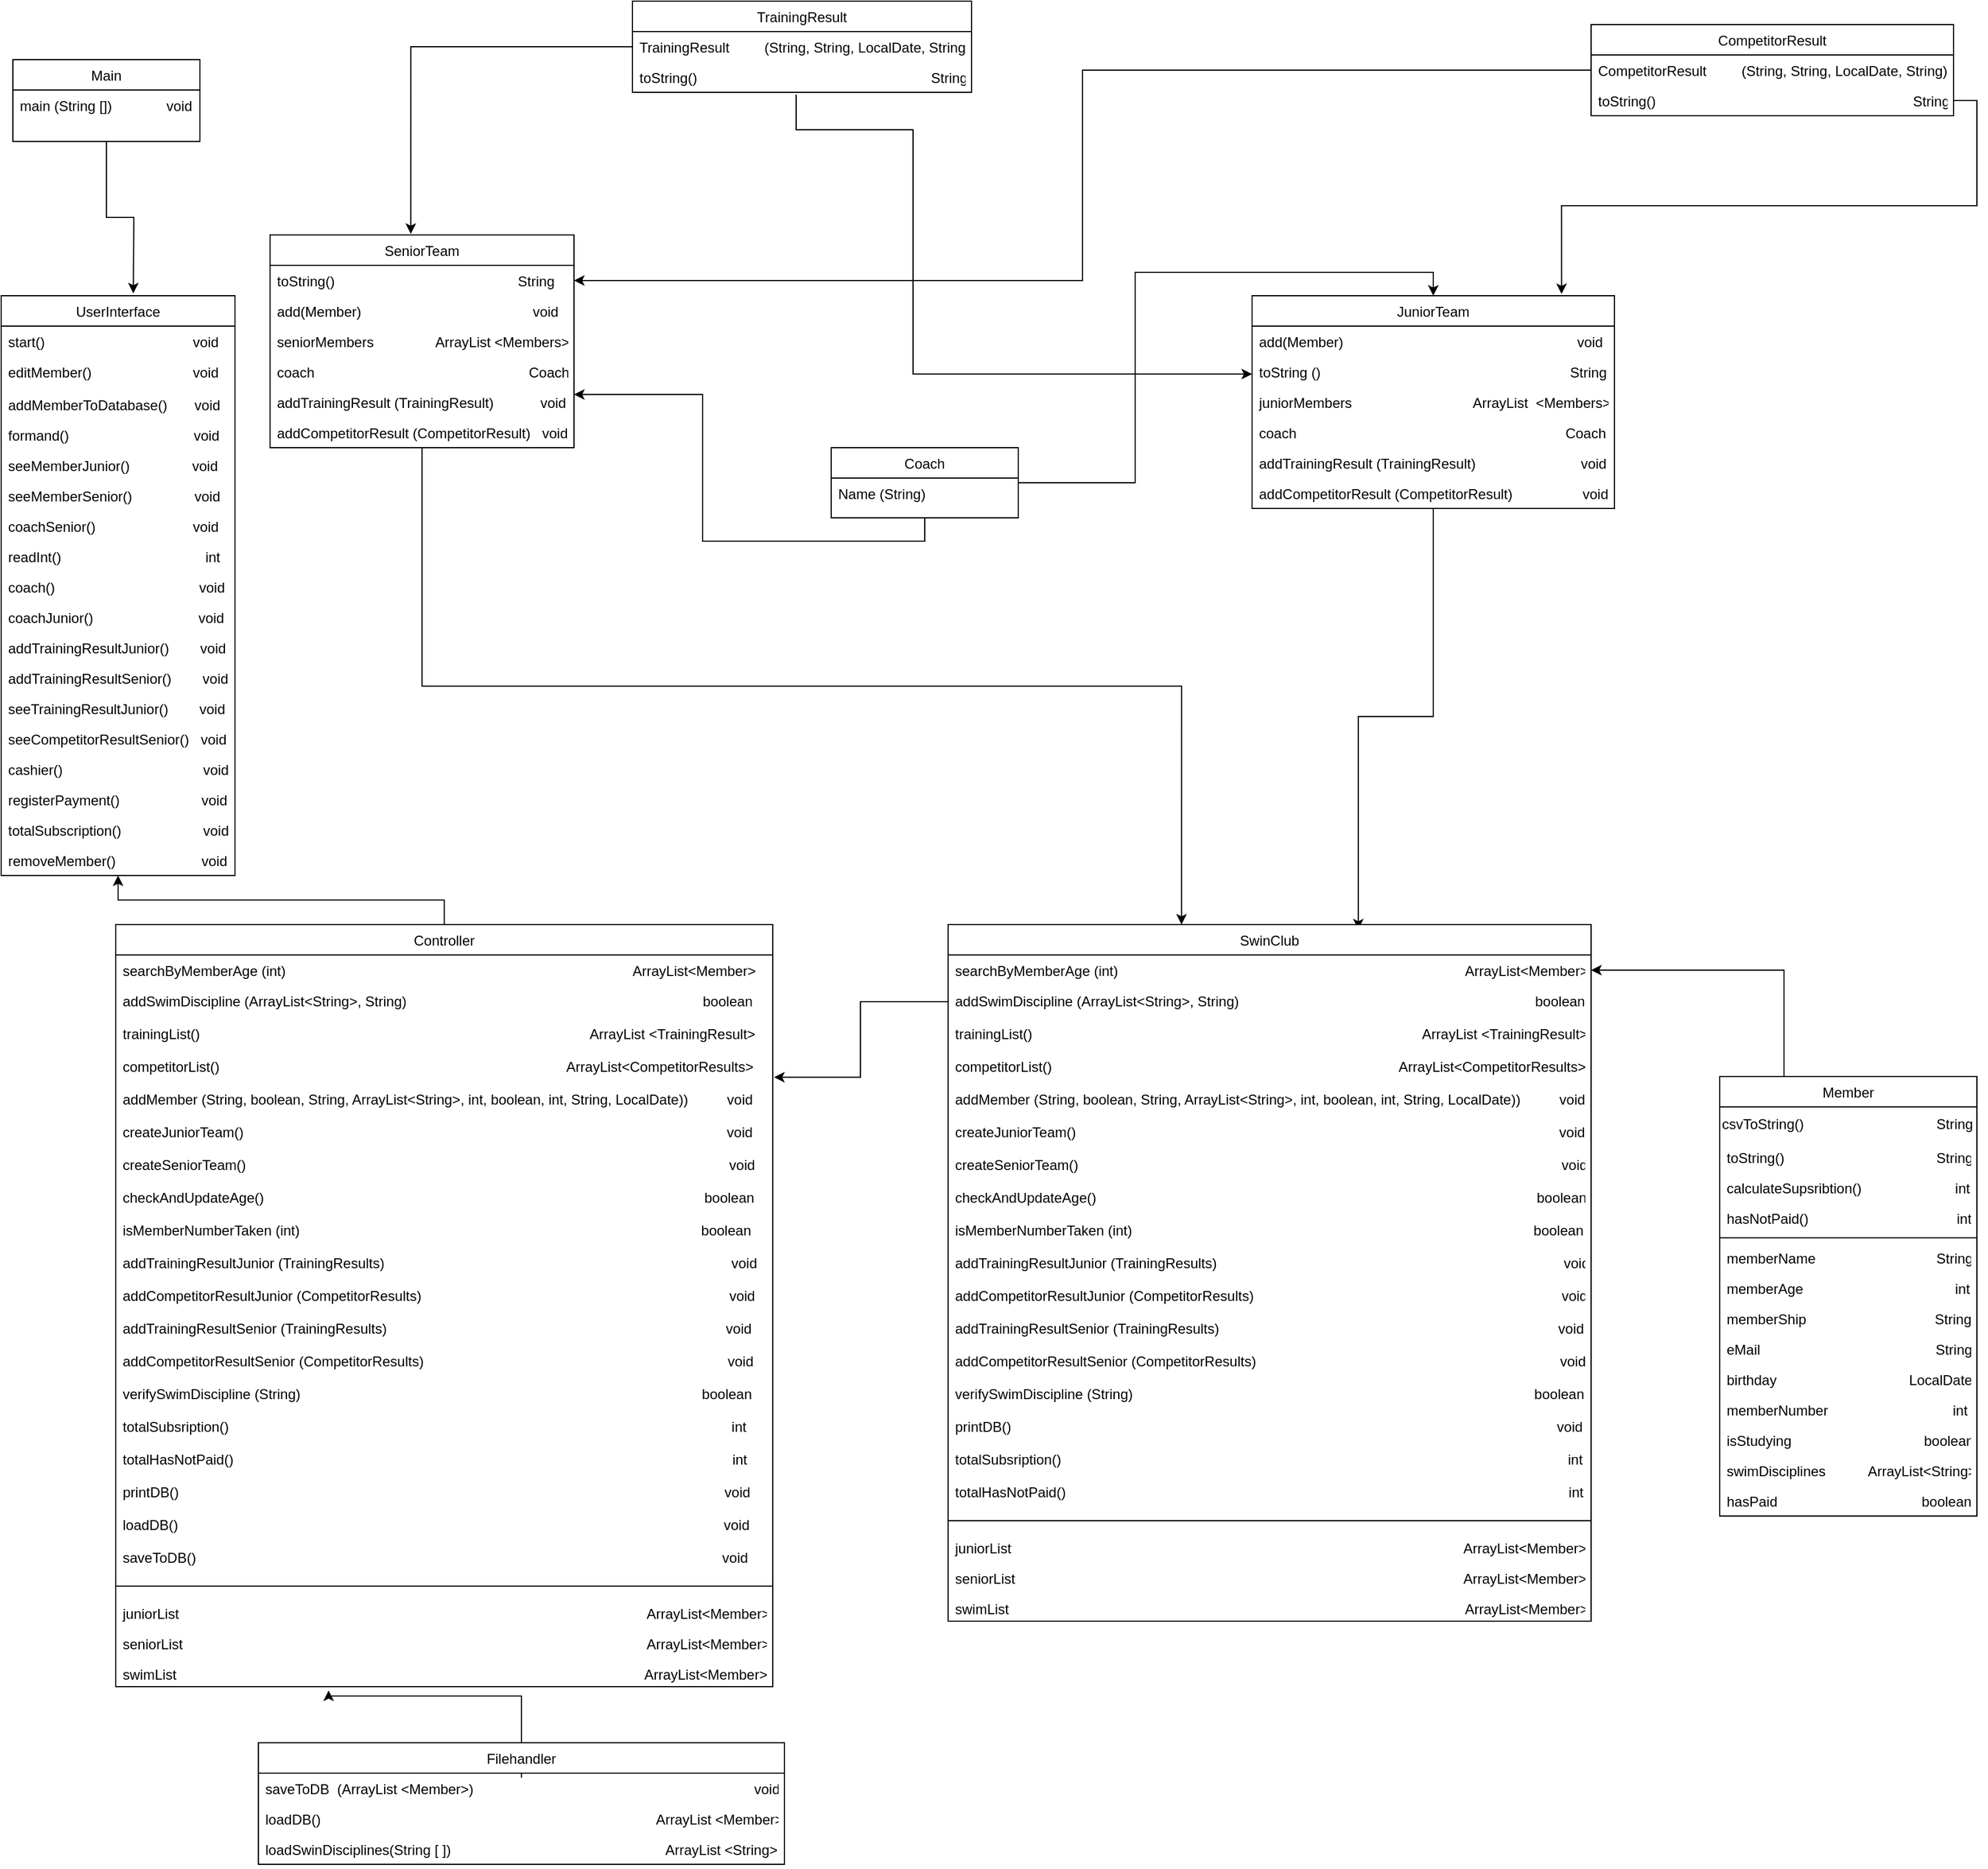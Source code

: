 <mxfile version="20.6.0" type="device"><diagram id="C5RBs43oDa-KdzZeNtuy" name="Page-1"><mxGraphModel dx="1278" dy="571" grid="1" gridSize="10" guides="1" tooltips="1" connect="1" arrows="1" fold="1" page="1" pageScale="1" pageWidth="827" pageHeight="1169" math="0" shadow="0"><root><mxCell id="WIyWlLk6GJQsqaUBKTNV-0"/><mxCell id="WIyWlLk6GJQsqaUBKTNV-1" parent="WIyWlLk6GJQsqaUBKTNV-0"/><mxCell id="XDjMpfjXLMWZz-8YhF6Q-34" style="edgeStyle=orthogonalEdgeStyle;rounded=0;orthogonalLoop=1;jettySize=auto;html=1;exitX=0.5;exitY=0;exitDx=0;exitDy=0;entryX=0.5;entryY=1;entryDx=0;entryDy=0;" parent="WIyWlLk6GJQsqaUBKTNV-1" source="38if6PzkqBrLX_OhYrxN-38" target="XDjMpfjXLMWZz-8YhF6Q-0" edge="1"><mxGeometry relative="1" as="geometry"><mxPoint x="110" y="460" as="targetPoint"/><mxPoint x="355" y="700" as="sourcePoint"/></mxGeometry></mxCell><mxCell id="XDjMpfjXLMWZz-8YhF6Q-41" style="edgeStyle=orthogonalEdgeStyle;rounded=0;orthogonalLoop=1;jettySize=auto;html=1;exitX=0.5;exitY=1;exitDx=0;exitDy=0;entryX=0.638;entryY=0.007;entryDx=0;entryDy=0;entryPerimeter=0;" parent="WIyWlLk6GJQsqaUBKTNV-1" source="zkfFHV4jXpPFQw0GAbJ--6" target="XDjMpfjXLMWZz-8YhF6Q-12" edge="1"><mxGeometry relative="1" as="geometry"/></mxCell><mxCell id="zkfFHV4jXpPFQw0GAbJ--6" value="JuniorTeam" style="swimlane;fontStyle=0;align=center;verticalAlign=top;childLayout=stackLayout;horizontal=1;startSize=26;horizontalStack=0;resizeParent=1;resizeLast=0;collapsible=1;marginBottom=0;rounded=0;shadow=0;strokeWidth=1;" parent="WIyWlLk6GJQsqaUBKTNV-1" vertex="1"><mxGeometry x="1110" y="262" width="310" height="182" as="geometry"><mxRectangle x="130" y="380" width="160" height="26" as="alternateBounds"/></mxGeometry></mxCell><mxCell id="zkfFHV4jXpPFQw0GAbJ--7" value="add(Member)                                                            void" style="text;align=left;verticalAlign=top;spacingLeft=4;spacingRight=4;overflow=hidden;rotatable=0;points=[[0,0.5],[1,0.5]];portConstraint=eastwest;" parent="zkfFHV4jXpPFQw0GAbJ--6" vertex="1"><mxGeometry y="26" width="310" height="26" as="geometry"/></mxCell><mxCell id="XDjMpfjXLMWZz-8YhF6Q-47" value="toString ()                                                                String" style="text;align=left;verticalAlign=top;spacingLeft=4;spacingRight=4;overflow=hidden;rotatable=0;points=[[0,0.5],[1,0.5]];portConstraint=eastwest;" parent="zkfFHV4jXpPFQw0GAbJ--6" vertex="1"><mxGeometry y="52" width="310" height="26" as="geometry"/></mxCell><mxCell id="XDjMpfjXLMWZz-8YhF6Q-49" value="juniorMembers                               ArrayList  &lt;Members&gt;   " style="text;align=left;verticalAlign=top;spacingLeft=4;spacingRight=4;overflow=hidden;rotatable=0;points=[[0,0.5],[1,0.5]];portConstraint=eastwest;" parent="zkfFHV4jXpPFQw0GAbJ--6" vertex="1"><mxGeometry y="78" width="310" height="26" as="geometry"/></mxCell><mxCell id="XDjMpfjXLMWZz-8YhF6Q-50" value="coach                                                                     Coach" style="text;align=left;verticalAlign=top;spacingLeft=4;spacingRight=4;overflow=hidden;rotatable=0;points=[[0,0.5],[1,0.5]];portConstraint=eastwest;" parent="zkfFHV4jXpPFQw0GAbJ--6" vertex="1"><mxGeometry y="104" width="310" height="26" as="geometry"/></mxCell><mxCell id="38if6PzkqBrLX_OhYrxN-18" value="addTrainingResult (TrainingResult)                           void&#10;&#10;" style="text;align=left;verticalAlign=top;spacingLeft=4;spacingRight=4;overflow=hidden;rotatable=0;points=[[0,0.5],[1,0.5]];portConstraint=eastwest;rounded=0;shadow=0;html=0;" parent="zkfFHV4jXpPFQw0GAbJ--6" vertex="1"><mxGeometry y="130" width="310" height="26" as="geometry"/></mxCell><mxCell id="38if6PzkqBrLX_OhYrxN-19" value="addCompetitorResult (CompetitorResult)                  void&#10;&#10;" style="text;align=left;verticalAlign=top;spacingLeft=4;spacingRight=4;overflow=hidden;rotatable=0;points=[[0,0.5],[1,0.5]];portConstraint=eastwest;rounded=0;shadow=0;html=0;" parent="zkfFHV4jXpPFQw0GAbJ--6" vertex="1"><mxGeometry y="156" width="310" height="26" as="geometry"/></mxCell><mxCell id="XDjMpfjXLMWZz-8YhF6Q-44" style="edgeStyle=orthogonalEdgeStyle;rounded=0;orthogonalLoop=1;jettySize=auto;html=1;exitX=0.5;exitY=1;exitDx=0;exitDy=0;" parent="WIyWlLk6GJQsqaUBKTNV-1" source="zkfFHV4jXpPFQw0GAbJ--13" edge="1"><mxGeometry relative="1" as="geometry"><mxPoint x="153" y="260" as="targetPoint"/></mxGeometry></mxCell><mxCell id="zkfFHV4jXpPFQw0GAbJ--13" value="Main" style="swimlane;fontStyle=0;align=center;verticalAlign=top;childLayout=stackLayout;horizontal=1;startSize=26;horizontalStack=0;resizeParent=1;resizeLast=0;collapsible=1;marginBottom=0;rounded=0;shadow=0;strokeWidth=1;strokeColor=#000000;fillColor=none;" parent="WIyWlLk6GJQsqaUBKTNV-1" vertex="1"><mxGeometry x="50" y="60" width="160" height="70" as="geometry"><mxRectangle x="340" y="380" width="170" height="26" as="alternateBounds"/></mxGeometry></mxCell><mxCell id="zkfFHV4jXpPFQw0GAbJ--14" value="main (String [])              void " style="text;align=left;verticalAlign=top;spacingLeft=4;spacingRight=4;overflow=hidden;rotatable=0;points=[[0,0.5],[1,0.5]];portConstraint=eastwest;fillColor=none;" parent="zkfFHV4jXpPFQw0GAbJ--13" vertex="1"><mxGeometry y="26" width="160" height="44" as="geometry"/></mxCell><mxCell id="38if6PzkqBrLX_OhYrxN-80" style="edgeStyle=orthogonalEdgeStyle;rounded=0;orthogonalLoop=1;jettySize=auto;html=1;exitX=0.5;exitY=0;exitDx=0;exitDy=0;entryX=0.324;entryY=1.137;entryDx=0;entryDy=0;entryPerimeter=0;" parent="WIyWlLk6GJQsqaUBKTNV-1" source="zkfFHV4jXpPFQw0GAbJ--17" target="38if6PzkqBrLX_OhYrxN-57" edge="1"><mxGeometry relative="1" as="geometry"><Array as="points"><mxPoint x="485" y="1530"/><mxPoint x="485" y="1460"/><mxPoint x="320" y="1460"/></Array></mxGeometry></mxCell><mxCell id="zkfFHV4jXpPFQw0GAbJ--17" value="Filehandler" style="swimlane;fontStyle=0;align=center;verticalAlign=top;childLayout=stackLayout;horizontal=1;startSize=26;horizontalStack=0;resizeParent=1;resizeLast=0;collapsible=1;marginBottom=0;rounded=0;shadow=0;strokeWidth=1;" parent="WIyWlLk6GJQsqaUBKTNV-1" vertex="1"><mxGeometry x="260" y="1500" width="450" height="104" as="geometry"><mxRectangle x="550" y="140" width="160" height="26" as="alternateBounds"/></mxGeometry></mxCell><mxCell id="zkfFHV4jXpPFQw0GAbJ--18" value="saveToDB  (ArrayList &lt;Member&gt;)                                                                        void " style="text;align=left;verticalAlign=top;spacingLeft=4;spacingRight=4;overflow=hidden;rotatable=0;points=[[0,0.5],[1,0.5]];portConstraint=eastwest;" parent="zkfFHV4jXpPFQw0GAbJ--17" vertex="1"><mxGeometry y="26" width="450" height="26" as="geometry"/></mxCell><mxCell id="XDjMpfjXLMWZz-8YhF6Q-51" value="loadDB()                                                                                      ArrayList &lt;Member&gt;" style="text;align=left;verticalAlign=top;spacingLeft=4;spacingRight=4;overflow=hidden;rotatable=0;points=[[0,0.5],[1,0.5]];portConstraint=eastwest;" parent="zkfFHV4jXpPFQw0GAbJ--17" vertex="1"><mxGeometry y="52" width="450" height="26" as="geometry"/></mxCell><mxCell id="38if6PzkqBrLX_OhYrxN-81" value="loadSwinDisciplines(String [ ])                                                       ArrayList &lt;String&gt;" style="text;align=left;verticalAlign=top;spacingLeft=4;spacingRight=4;overflow=hidden;rotatable=0;points=[[0,0.5],[1,0.5]];portConstraint=eastwest;" parent="zkfFHV4jXpPFQw0GAbJ--17" vertex="1"><mxGeometry y="78" width="450" height="26" as="geometry"/></mxCell><mxCell id="XDjMpfjXLMWZz-8YhF6Q-0" value="UserInterface" style="swimlane;fontStyle=0;align=center;verticalAlign=top;childLayout=stackLayout;horizontal=1;startSize=26;horizontalStack=0;resizeParent=1;resizeLast=0;collapsible=1;marginBottom=0;rounded=0;shadow=0;strokeWidth=1;fillColor=none;" parent="WIyWlLk6GJQsqaUBKTNV-1" vertex="1"><mxGeometry x="40" y="262" width="200" height="496" as="geometry"><mxRectangle x="130" y="380" width="160" height="26" as="alternateBounds"/></mxGeometry></mxCell><mxCell id="XDjMpfjXLMWZz-8YhF6Q-1" value="start()                                      void&#10;&#10;" style="text;align=left;verticalAlign=top;spacingLeft=4;spacingRight=4;overflow=hidden;rotatable=0;points=[[0,0.5],[1,0.5]];portConstraint=eastwest;" parent="XDjMpfjXLMWZz-8YhF6Q-0" vertex="1"><mxGeometry y="26" width="200" height="26" as="geometry"/></mxCell><mxCell id="XDjMpfjXLMWZz-8YhF6Q-2" value="editMember()                          void" style="text;align=left;verticalAlign=top;spacingLeft=4;spacingRight=4;overflow=hidden;rotatable=0;points=[[0,0.5],[1,0.5]];portConstraint=eastwest;rounded=0;shadow=0;html=0;" parent="XDjMpfjXLMWZz-8YhF6Q-0" vertex="1"><mxGeometry y="52" width="200" height="28" as="geometry"/></mxCell><mxCell id="XDjMpfjXLMWZz-8YhF6Q-4" value="addMemberToDatabase()       void" style="text;align=left;verticalAlign=top;spacingLeft=4;spacingRight=4;overflow=hidden;rotatable=0;points=[[0,0.5],[1,0.5]];portConstraint=eastwest;fontStyle=0" parent="XDjMpfjXLMWZz-8YhF6Q-0" vertex="1"><mxGeometry y="80" width="200" height="26" as="geometry"/></mxCell><mxCell id="XDjMpfjXLMWZz-8YhF6Q-52" value="formand()                                void" style="text;align=left;verticalAlign=top;spacingLeft=4;spacingRight=4;overflow=hidden;rotatable=0;points=[[0,0.5],[1,0.5]];portConstraint=eastwest;fontStyle=0" parent="XDjMpfjXLMWZz-8YhF6Q-0" vertex="1"><mxGeometry y="106" width="200" height="26" as="geometry"/></mxCell><mxCell id="XDjMpfjXLMWZz-8YhF6Q-53" value="seeMemberJunior()                void" style="text;align=left;verticalAlign=top;spacingLeft=4;spacingRight=4;overflow=hidden;rotatable=0;points=[[0,0.5],[1,0.5]];portConstraint=eastwest;fontStyle=0" parent="XDjMpfjXLMWZz-8YhF6Q-0" vertex="1"><mxGeometry y="132" width="200" height="26" as="geometry"/></mxCell><mxCell id="38if6PzkqBrLX_OhYrxN-83" value="seeMemberSenior()                void" style="text;align=left;verticalAlign=top;spacingLeft=4;spacingRight=4;overflow=hidden;rotatable=0;points=[[0,0.5],[1,0.5]];portConstraint=eastwest;fontStyle=0" parent="XDjMpfjXLMWZz-8YhF6Q-0" vertex="1"><mxGeometry y="158" width="200" height="26" as="geometry"/></mxCell><mxCell id="XDjMpfjXLMWZz-8YhF6Q-54" value="coachSenior()                         void" style="text;align=left;verticalAlign=top;spacingLeft=4;spacingRight=4;overflow=hidden;rotatable=0;points=[[0,0.5],[1,0.5]];portConstraint=eastwest;fontStyle=0" parent="XDjMpfjXLMWZz-8YhF6Q-0" vertex="1"><mxGeometry y="184" width="200" height="26" as="geometry"/></mxCell><mxCell id="XDjMpfjXLMWZz-8YhF6Q-56" value="readInt()                                     int" style="text;align=left;verticalAlign=top;spacingLeft=4;spacingRight=4;overflow=hidden;rotatable=0;points=[[0,0.5],[1,0.5]];portConstraint=eastwest;fontStyle=0" parent="XDjMpfjXLMWZz-8YhF6Q-0" vertex="1"><mxGeometry y="210" width="200" height="26" as="geometry"/></mxCell><mxCell id="XDjMpfjXLMWZz-8YhF6Q-57" value="coach()                                     void" style="text;align=left;verticalAlign=top;spacingLeft=4;spacingRight=4;overflow=hidden;rotatable=0;points=[[0,0.5],[1,0.5]];portConstraint=eastwest;fontStyle=0" parent="XDjMpfjXLMWZz-8YhF6Q-0" vertex="1"><mxGeometry y="236" width="200" height="26" as="geometry"/></mxCell><mxCell id="XDjMpfjXLMWZz-8YhF6Q-58" value="coachJunior()                           void" style="text;align=left;verticalAlign=top;spacingLeft=4;spacingRight=4;overflow=hidden;rotatable=0;points=[[0,0.5],[1,0.5]];portConstraint=eastwest;fontStyle=0" parent="XDjMpfjXLMWZz-8YhF6Q-0" vertex="1"><mxGeometry y="262" width="200" height="26" as="geometry"/></mxCell><mxCell id="38if6PzkqBrLX_OhYrxN-84" value="addTrainingResultJunior()        void" style="text;align=left;verticalAlign=top;spacingLeft=4;spacingRight=4;overflow=hidden;rotatable=0;points=[[0,0.5],[1,0.5]];portConstraint=eastwest;fontStyle=0" parent="XDjMpfjXLMWZz-8YhF6Q-0" vertex="1"><mxGeometry y="288" width="200" height="26" as="geometry"/></mxCell><mxCell id="38if6PzkqBrLX_OhYrxN-85" value="addTrainingResultSenior()        void" style="text;align=left;verticalAlign=top;spacingLeft=4;spacingRight=4;overflow=hidden;rotatable=0;points=[[0,0.5],[1,0.5]];portConstraint=eastwest;fontStyle=0" parent="XDjMpfjXLMWZz-8YhF6Q-0" vertex="1"><mxGeometry y="314" width="200" height="26" as="geometry"/></mxCell><mxCell id="38if6PzkqBrLX_OhYrxN-86" value="seeTrainingResultJunior()        void" style="text;align=left;verticalAlign=top;spacingLeft=4;spacingRight=4;overflow=hidden;rotatable=0;points=[[0,0.5],[1,0.5]];portConstraint=eastwest;fontStyle=0" parent="XDjMpfjXLMWZz-8YhF6Q-0" vertex="1"><mxGeometry y="340" width="200" height="26" as="geometry"/></mxCell><mxCell id="38if6PzkqBrLX_OhYrxN-87" value="seeCompetitorResultSenior()   void" style="text;align=left;verticalAlign=top;spacingLeft=4;spacingRight=4;overflow=hidden;rotatable=0;points=[[0,0.5],[1,0.5]];portConstraint=eastwest;fontStyle=0" parent="XDjMpfjXLMWZz-8YhF6Q-0" vertex="1"><mxGeometry y="366" width="200" height="26" as="geometry"/></mxCell><mxCell id="E0rSJJ0H7Mp7ECKX9R15-7" value="cashier()                                    void" style="text;align=left;verticalAlign=top;spacingLeft=4;spacingRight=4;overflow=hidden;rotatable=0;points=[[0,0.5],[1,0.5]];portConstraint=eastwest;fontStyle=0" vertex="1" parent="XDjMpfjXLMWZz-8YhF6Q-0"><mxGeometry y="392" width="200" height="26" as="geometry"/></mxCell><mxCell id="E0rSJJ0H7Mp7ECKX9R15-8" value="registerPayment()                     void" style="text;align=left;verticalAlign=top;spacingLeft=4;spacingRight=4;overflow=hidden;rotatable=0;points=[[0,0.5],[1,0.5]];portConstraint=eastwest;fontStyle=0" vertex="1" parent="XDjMpfjXLMWZz-8YhF6Q-0"><mxGeometry y="418" width="200" height="26" as="geometry"/></mxCell><mxCell id="E0rSJJ0H7Mp7ECKX9R15-9" value="totalSubscription()                     void" style="text;align=left;verticalAlign=top;spacingLeft=4;spacingRight=4;overflow=hidden;rotatable=0;points=[[0,0.5],[1,0.5]];portConstraint=eastwest;fontStyle=0" vertex="1" parent="XDjMpfjXLMWZz-8YhF6Q-0"><mxGeometry y="444" width="200" height="26" as="geometry"/></mxCell><mxCell id="XDjMpfjXLMWZz-8YhF6Q-59" value="removeMember()                      void" style="text;align=left;verticalAlign=top;spacingLeft=4;spacingRight=4;overflow=hidden;rotatable=0;points=[[0,0.5],[1,0.5]];portConstraint=eastwest;fontStyle=0" parent="XDjMpfjXLMWZz-8YhF6Q-0" vertex="1"><mxGeometry y="470" width="200" height="26" as="geometry"/></mxCell><mxCell id="XDjMpfjXLMWZz-8YhF6Q-43" style="edgeStyle=orthogonalEdgeStyle;rounded=0;orthogonalLoop=1;jettySize=auto;html=1;exitX=0.5;exitY=1;exitDx=0;exitDy=0;entryX=0.363;entryY=0;entryDx=0;entryDy=0;entryPerimeter=0;" parent="WIyWlLk6GJQsqaUBKTNV-1" source="XDjMpfjXLMWZz-8YhF6Q-6" target="XDjMpfjXLMWZz-8YhF6Q-12" edge="1"><mxGeometry relative="1" as="geometry"/></mxCell><mxCell id="XDjMpfjXLMWZz-8YhF6Q-6" value="SeniorTeam" style="swimlane;fontStyle=0;align=center;verticalAlign=top;childLayout=stackLayout;horizontal=1;startSize=26;horizontalStack=0;resizeParent=1;resizeLast=0;collapsible=1;marginBottom=0;rounded=0;shadow=0;strokeWidth=1;" parent="WIyWlLk6GJQsqaUBKTNV-1" vertex="1"><mxGeometry x="270" y="210" width="260" height="182" as="geometry"><mxRectangle x="130" y="380" width="160" height="26" as="alternateBounds"/></mxGeometry></mxCell><mxCell id="XDjMpfjXLMWZz-8YhF6Q-7" value="toString()                                               String" style="text;align=left;verticalAlign=top;spacingLeft=4;spacingRight=4;overflow=hidden;rotatable=0;points=[[0,0.5],[1,0.5]];portConstraint=eastwest;" parent="XDjMpfjXLMWZz-8YhF6Q-6" vertex="1"><mxGeometry y="26" width="260" height="26" as="geometry"/></mxCell><mxCell id="XDjMpfjXLMWZz-8YhF6Q-8" value="add(Member)                                            void&#10;&#10;&#10;&#10;" style="text;align=left;verticalAlign=top;spacingLeft=4;spacingRight=4;overflow=hidden;rotatable=0;points=[[0,0.5],[1,0.5]];portConstraint=eastwest;rounded=0;shadow=0;html=0;" parent="XDjMpfjXLMWZz-8YhF6Q-6" vertex="1"><mxGeometry y="52" width="260" height="26" as="geometry"/></mxCell><mxCell id="XDjMpfjXLMWZz-8YhF6Q-45" value="seniorMembers                ArrayList &lt;Members&gt;&#10;&#10;&#10;" style="text;align=left;verticalAlign=top;spacingLeft=4;spacingRight=4;overflow=hidden;rotatable=0;points=[[0,0.5],[1,0.5]];portConstraint=eastwest;rounded=0;shadow=0;html=0;" parent="XDjMpfjXLMWZz-8YhF6Q-6" vertex="1"><mxGeometry y="78" width="260" height="26" as="geometry"/></mxCell><mxCell id="XDjMpfjXLMWZz-8YhF6Q-46" value="coach                                                       Coach&#10;&#10;" style="text;align=left;verticalAlign=top;spacingLeft=4;spacingRight=4;overflow=hidden;rotatable=0;points=[[0,0.5],[1,0.5]];portConstraint=eastwest;rounded=0;shadow=0;html=0;" parent="XDjMpfjXLMWZz-8YhF6Q-6" vertex="1"><mxGeometry y="104" width="260" height="26" as="geometry"/></mxCell><mxCell id="38if6PzkqBrLX_OhYrxN-16" value="addTrainingResult (TrainingResult)            void&#10;&#10;" style="text;align=left;verticalAlign=top;spacingLeft=4;spacingRight=4;overflow=hidden;rotatable=0;points=[[0,0.5],[1,0.5]];portConstraint=eastwest;rounded=0;shadow=0;html=0;" parent="XDjMpfjXLMWZz-8YhF6Q-6" vertex="1"><mxGeometry y="130" width="260" height="26" as="geometry"/></mxCell><mxCell id="38if6PzkqBrLX_OhYrxN-17" value="addCompetitorResult (CompetitorResult)   void&#10;&#10;" style="text;align=left;verticalAlign=top;spacingLeft=4;spacingRight=4;overflow=hidden;rotatable=0;points=[[0,0.5],[1,0.5]];portConstraint=eastwest;rounded=0;shadow=0;html=0;" parent="XDjMpfjXLMWZz-8YhF6Q-6" vertex="1"><mxGeometry y="156" width="260" height="26" as="geometry"/></mxCell><mxCell id="XDjMpfjXLMWZz-8YhF6Q-12" value="SwinClub" style="swimlane;fontStyle=0;align=center;verticalAlign=top;childLayout=stackLayout;horizontal=1;startSize=26;horizontalStack=0;resizeParent=1;resizeLast=0;collapsible=1;marginBottom=0;rounded=0;shadow=0;strokeWidth=1;" parent="WIyWlLk6GJQsqaUBKTNV-1" vertex="1"><mxGeometry x="850" y="800" width="550" height="596" as="geometry"><mxRectangle x="130" y="380" width="160" height="26" as="alternateBounds"/></mxGeometry></mxCell><mxCell id="XDjMpfjXLMWZz-8YhF6Q-13" value="searchByMemberAge (int)                                                                                         ArrayList&lt;Member&gt;" style="text;align=left;verticalAlign=top;spacingLeft=4;spacingRight=4;overflow=hidden;rotatable=0;points=[[0,0.5],[1,0.5]];portConstraint=eastwest;" parent="XDjMpfjXLMWZz-8YhF6Q-12" vertex="1"><mxGeometry y="26" width="550" height="26" as="geometry"/></mxCell><mxCell id="XDjMpfjXLMWZz-8YhF6Q-14" value="addSwimDiscipline (ArrayList&lt;String&gt;, String)                                                                            boolean" style="text;align=left;verticalAlign=top;spacingLeft=4;spacingRight=4;overflow=hidden;rotatable=0;points=[[0,0.5],[1,0.5]];portConstraint=eastwest;rounded=0;shadow=0;html=0;" parent="XDjMpfjXLMWZz-8YhF6Q-12" vertex="1"><mxGeometry y="52" width="550" height="28" as="geometry"/></mxCell><mxCell id="38if6PzkqBrLX_OhYrxN-3" value="trainingList()                                                                                                    ArrayList &lt;TrainingResult&gt;" style="text;align=left;verticalAlign=top;spacingLeft=4;spacingRight=4;overflow=hidden;rotatable=0;points=[[0,0.5],[1,0.5]];portConstraint=eastwest;rounded=0;shadow=0;html=0;" parent="XDjMpfjXLMWZz-8YhF6Q-12" vertex="1"><mxGeometry y="80" width="550" height="28" as="geometry"/></mxCell><mxCell id="38if6PzkqBrLX_OhYrxN-8" value="competitorList()                                                                                         ArrayList&lt;CompetitorResults&gt;" style="text;align=left;verticalAlign=top;spacingLeft=4;spacingRight=4;overflow=hidden;rotatable=0;points=[[0,0.5],[1,0.5]];portConstraint=eastwest;rounded=0;shadow=0;html=0;" parent="XDjMpfjXLMWZz-8YhF6Q-12" vertex="1"><mxGeometry y="108" width="550" height="28" as="geometry"/></mxCell><mxCell id="38if6PzkqBrLX_OhYrxN-4" value="addMember (String, boolean, String, ArrayList&lt;String&gt;, int, boolean, int, String, LocalDate))          void" style="text;align=left;verticalAlign=top;spacingLeft=4;spacingRight=4;overflow=hidden;rotatable=0;points=[[0,0.5],[1,0.5]];portConstraint=eastwest;rounded=0;shadow=0;html=0;" parent="XDjMpfjXLMWZz-8YhF6Q-12" vertex="1"><mxGeometry y="136" width="550" height="28" as="geometry"/></mxCell><mxCell id="38if6PzkqBrLX_OhYrxN-5" value="createJuniorTeam()                                                                                                                            void" style="text;align=left;verticalAlign=top;spacingLeft=4;spacingRight=4;overflow=hidden;rotatable=0;points=[[0,0.5],[1,0.5]];portConstraint=eastwest;rounded=0;shadow=0;html=0;" parent="XDjMpfjXLMWZz-8YhF6Q-12" vertex="1"><mxGeometry y="164" width="550" height="28" as="geometry"/></mxCell><mxCell id="38if6PzkqBrLX_OhYrxN-6" value="createSeniorTeam()                                                                                                                            void" style="text;align=left;verticalAlign=top;spacingLeft=4;spacingRight=4;overflow=hidden;rotatable=0;points=[[0,0.5],[1,0.5]];portConstraint=eastwest;rounded=0;shadow=0;html=0;" parent="XDjMpfjXLMWZz-8YhF6Q-12" vertex="1"><mxGeometry y="192" width="550" height="28" as="geometry"/></mxCell><mxCell id="38if6PzkqBrLX_OhYrxN-9" value="checkAndUpdateAge()                                                                                                                 boolean" style="text;align=left;verticalAlign=top;spacingLeft=4;spacingRight=4;overflow=hidden;rotatable=0;points=[[0,0.5],[1,0.5]];portConstraint=eastwest;rounded=0;shadow=0;html=0;" parent="XDjMpfjXLMWZz-8YhF6Q-12" vertex="1"><mxGeometry y="220" width="550" height="28" as="geometry"/></mxCell><mxCell id="38if6PzkqBrLX_OhYrxN-10" value="isMemberNumberTaken (int)                                                                                                       boolean         " style="text;align=left;verticalAlign=top;spacingLeft=4;spacingRight=4;overflow=hidden;rotatable=0;points=[[0,0.5],[1,0.5]];portConstraint=eastwest;rounded=0;shadow=0;html=0;" parent="XDjMpfjXLMWZz-8YhF6Q-12" vertex="1"><mxGeometry y="248" width="550" height="28" as="geometry"/></mxCell><mxCell id="38if6PzkqBrLX_OhYrxN-11" value="addTrainingResultJunior (TrainingResults)                                                                                         void" style="text;align=left;verticalAlign=top;spacingLeft=4;spacingRight=4;overflow=hidden;rotatable=0;points=[[0,0.5],[1,0.5]];portConstraint=eastwest;rounded=0;shadow=0;html=0;" parent="XDjMpfjXLMWZz-8YhF6Q-12" vertex="1"><mxGeometry y="276" width="550" height="28" as="geometry"/></mxCell><mxCell id="38if6PzkqBrLX_OhYrxN-12" value="addCompetitorResultJunior (CompetitorResults)                                                                               void" style="text;align=left;verticalAlign=top;spacingLeft=4;spacingRight=4;overflow=hidden;rotatable=0;points=[[0,0.5],[1,0.5]];portConstraint=eastwest;rounded=0;shadow=0;html=0;" parent="XDjMpfjXLMWZz-8YhF6Q-12" vertex="1"><mxGeometry y="304" width="550" height="28" as="geometry"/></mxCell><mxCell id="38if6PzkqBrLX_OhYrxN-13" value="addTrainingResultSenior (TrainingResults)                                                                                       void" style="text;align=left;verticalAlign=top;spacingLeft=4;spacingRight=4;overflow=hidden;rotatable=0;points=[[0,0.5],[1,0.5]];portConstraint=eastwest;rounded=0;shadow=0;html=0;" parent="XDjMpfjXLMWZz-8YhF6Q-12" vertex="1"><mxGeometry y="332" width="550" height="28" as="geometry"/></mxCell><mxCell id="38if6PzkqBrLX_OhYrxN-14" value="addCompetitorResultSenior (CompetitorResults)                                                                              void" style="text;align=left;verticalAlign=top;spacingLeft=4;spacingRight=4;overflow=hidden;rotatable=0;points=[[0,0.5],[1,0.5]];portConstraint=eastwest;rounded=0;shadow=0;html=0;" parent="XDjMpfjXLMWZz-8YhF6Q-12" vertex="1"><mxGeometry y="360" width="550" height="28" as="geometry"/></mxCell><mxCell id="38if6PzkqBrLX_OhYrxN-15" value="verifySwimDiscipline (String)                                                                                                       boolean " style="text;align=left;verticalAlign=top;spacingLeft=4;spacingRight=4;overflow=hidden;rotatable=0;points=[[0,0.5],[1,0.5]];portConstraint=eastwest;rounded=0;shadow=0;html=0;" parent="XDjMpfjXLMWZz-8YhF6Q-12" vertex="1"><mxGeometry y="388" width="550" height="28" as="geometry"/></mxCell><mxCell id="38if6PzkqBrLX_OhYrxN-37" value="printDB()                                                                                                                                            void" style="text;align=left;verticalAlign=top;spacingLeft=4;spacingRight=4;overflow=hidden;rotatable=0;points=[[0,0.5],[1,0.5]];portConstraint=eastwest;rounded=0;shadow=0;html=0;" parent="XDjMpfjXLMWZz-8YhF6Q-12" vertex="1"><mxGeometry y="416" width="550" height="28" as="geometry"/></mxCell><mxCell id="E0rSJJ0H7Mp7ECKX9R15-3" value="totalSubsription()                                                                                                                                  int" style="text;align=left;verticalAlign=top;spacingLeft=4;spacingRight=4;overflow=hidden;rotatable=0;points=[[0,0.5],[1,0.5]];portConstraint=eastwest;rounded=0;shadow=0;html=0;" vertex="1" parent="XDjMpfjXLMWZz-8YhF6Q-12"><mxGeometry y="444" width="550" height="28" as="geometry"/></mxCell><mxCell id="E0rSJJ0H7Mp7ECKX9R15-4" value="totalHasNotPaid()                                                                                                                                 int" style="text;align=left;verticalAlign=top;spacingLeft=4;spacingRight=4;overflow=hidden;rotatable=0;points=[[0,0.5],[1,0.5]];portConstraint=eastwest;rounded=0;shadow=0;html=0;" vertex="1" parent="XDjMpfjXLMWZz-8YhF6Q-12"><mxGeometry y="472" width="550" height="28" as="geometry"/></mxCell><mxCell id="XDjMpfjXLMWZz-8YhF6Q-15" value="" style="line;html=1;strokeWidth=1;align=left;verticalAlign=middle;spacingTop=-1;spacingLeft=3;spacingRight=3;rotatable=0;labelPosition=right;points=[];portConstraint=eastwest;" parent="XDjMpfjXLMWZz-8YhF6Q-12" vertex="1"><mxGeometry y="500" width="550" height="20" as="geometry"/></mxCell><mxCell id="XDjMpfjXLMWZz-8YhF6Q-16" value="juniorList                                                                                                                    ArrayList&lt;Member&gt;" style="text;align=left;verticalAlign=top;spacingLeft=4;spacingRight=4;overflow=hidden;rotatable=0;points=[[0,0.5],[1,0.5]];portConstraint=eastwest;fontStyle=0" parent="XDjMpfjXLMWZz-8YhF6Q-12" vertex="1"><mxGeometry y="520" width="550" height="26" as="geometry"/></mxCell><mxCell id="XDjMpfjXLMWZz-8YhF6Q-17" value="seniorList                                                                                                                   ArrayList&lt;Member&gt;" style="text;align=left;verticalAlign=top;spacingLeft=4;spacingRight=4;overflow=hidden;rotatable=0;points=[[0,0.5],[1,0.5]];portConstraint=eastwest;" parent="XDjMpfjXLMWZz-8YhF6Q-12" vertex="1"><mxGeometry y="546" width="550" height="26" as="geometry"/></mxCell><mxCell id="38if6PzkqBrLX_OhYrxN-2" value="swimList                                                                                                                     ArrayList&lt;Member&gt;" style="text;align=left;verticalAlign=top;spacingLeft=4;spacingRight=4;overflow=hidden;rotatable=0;points=[[0,0.5],[1,0.5]];portConstraint=eastwest;" parent="XDjMpfjXLMWZz-8YhF6Q-12" vertex="1"><mxGeometry y="572" width="550" height="24" as="geometry"/></mxCell><mxCell id="XDjMpfjXLMWZz-8YhF6Q-31" style="edgeStyle=orthogonalEdgeStyle;rounded=0;orthogonalLoop=1;jettySize=auto;html=1;exitX=0.25;exitY=0;exitDx=0;exitDy=0;entryX=1;entryY=0.5;entryDx=0;entryDy=0;" parent="WIyWlLk6GJQsqaUBKTNV-1" source="XDjMpfjXLMWZz-8YhF6Q-18" target="XDjMpfjXLMWZz-8YhF6Q-13" edge="1"><mxGeometry relative="1" as="geometry"/></mxCell><mxCell id="XDjMpfjXLMWZz-8YhF6Q-18" value="Member" style="swimlane;fontStyle=0;align=center;verticalAlign=top;childLayout=stackLayout;horizontal=1;startSize=26;horizontalStack=0;resizeParent=1;resizeLast=0;collapsible=1;marginBottom=0;rounded=0;shadow=0;strokeWidth=1;" parent="WIyWlLk6GJQsqaUBKTNV-1" vertex="1"><mxGeometry x="1510" y="930" width="220" height="376" as="geometry"><mxRectangle x="130" y="380" width="160" height="26" as="alternateBounds"/></mxGeometry></mxCell><mxCell id="XDjMpfjXLMWZz-8YhF6Q-60" value="csvToString()&amp;nbsp; &amp;nbsp; &amp;nbsp; &amp;nbsp; &amp;nbsp; &amp;nbsp; &amp;nbsp; &amp;nbsp; &amp;nbsp; &amp;nbsp; &amp;nbsp; &amp;nbsp; &amp;nbsp; &amp;nbsp; &amp;nbsp; &amp;nbsp; &amp;nbsp; String" style="text;html=1;align=left;verticalAlign=middle;resizable=0;points=[];autosize=1;strokeColor=none;fillColor=none;" parent="XDjMpfjXLMWZz-8YhF6Q-18" vertex="1"><mxGeometry y="26" width="220" height="30" as="geometry"/></mxCell><mxCell id="XDjMpfjXLMWZz-8YhF6Q-61" value="toString()                                       String" style="text;align=left;verticalAlign=top;spacingLeft=4;spacingRight=4;overflow=hidden;rotatable=0;points=[[0,0.5],[1,0.5]];portConstraint=eastwest;fontStyle=0" parent="XDjMpfjXLMWZz-8YhF6Q-18" vertex="1"><mxGeometry y="56" width="220" height="26" as="geometry"/></mxCell><mxCell id="E0rSJJ0H7Mp7ECKX9R15-1" value="calculateSupsribtion()                        int" style="text;align=left;verticalAlign=top;spacingLeft=4;spacingRight=4;overflow=hidden;rotatable=0;points=[[0,0.5],[1,0.5]];portConstraint=eastwest;fontStyle=0" vertex="1" parent="XDjMpfjXLMWZz-8YhF6Q-18"><mxGeometry y="82" width="220" height="26" as="geometry"/></mxCell><mxCell id="E0rSJJ0H7Mp7ECKX9R15-2" value="hasNotPaid()                                      int" style="text;align=left;verticalAlign=top;spacingLeft=4;spacingRight=4;overflow=hidden;rotatable=0;points=[[0,0.5],[1,0.5]];portConstraint=eastwest;fontStyle=0" vertex="1" parent="XDjMpfjXLMWZz-8YhF6Q-18"><mxGeometry y="108" width="220" height="26" as="geometry"/></mxCell><mxCell id="XDjMpfjXLMWZz-8YhF6Q-21" value="" style="line;html=1;strokeWidth=1;align=left;verticalAlign=middle;spacingTop=-1;spacingLeft=3;spacingRight=3;rotatable=0;labelPosition=right;points=[];portConstraint=eastwest;" parent="XDjMpfjXLMWZz-8YhF6Q-18" vertex="1"><mxGeometry y="134" width="220" height="8" as="geometry"/></mxCell><mxCell id="XDjMpfjXLMWZz-8YhF6Q-23" value="memberName                               String" style="text;align=left;verticalAlign=top;spacingLeft=4;spacingRight=4;overflow=hidden;rotatable=0;points=[[0,0.5],[1,0.5]];portConstraint=eastwest;" parent="XDjMpfjXLMWZz-8YhF6Q-18" vertex="1"><mxGeometry y="142" width="220" height="26" as="geometry"/></mxCell><mxCell id="XDjMpfjXLMWZz-8YhF6Q-63" value="memberAge                                       int" style="text;align=left;verticalAlign=top;spacingLeft=4;spacingRight=4;overflow=hidden;rotatable=0;points=[[0,0.5],[1,0.5]];portConstraint=eastwest;" parent="XDjMpfjXLMWZz-8YhF6Q-18" vertex="1"><mxGeometry y="168" width="220" height="26" as="geometry"/></mxCell><mxCell id="XDjMpfjXLMWZz-8YhF6Q-64" value="memberShip                                 String" style="text;align=left;verticalAlign=top;spacingLeft=4;spacingRight=4;overflow=hidden;rotatable=0;points=[[0,0.5],[1,0.5]];portConstraint=eastwest;" parent="XDjMpfjXLMWZz-8YhF6Q-18" vertex="1"><mxGeometry y="194" width="220" height="26" as="geometry"/></mxCell><mxCell id="XDjMpfjXLMWZz-8YhF6Q-66" value="eMail                                             String" style="text;align=left;verticalAlign=top;spacingLeft=4;spacingRight=4;overflow=hidden;rotatable=0;points=[[0,0.5],[1,0.5]];portConstraint=eastwest;" parent="XDjMpfjXLMWZz-8YhF6Q-18" vertex="1"><mxGeometry y="220" width="220" height="26" as="geometry"/></mxCell><mxCell id="XDjMpfjXLMWZz-8YhF6Q-67" value="birthday                                  LocalDate" style="text;align=left;verticalAlign=top;spacingLeft=4;spacingRight=4;overflow=hidden;rotatable=0;points=[[0,0.5],[1,0.5]];portConstraint=eastwest;" parent="XDjMpfjXLMWZz-8YhF6Q-18" vertex="1"><mxGeometry y="246" width="220" height="26" as="geometry"/></mxCell><mxCell id="XDjMpfjXLMWZz-8YhF6Q-68" value="memberNumber                                int" style="text;align=left;verticalAlign=top;spacingLeft=4;spacingRight=4;overflow=hidden;rotatable=0;points=[[0,0.5],[1,0.5]];portConstraint=eastwest;" parent="XDjMpfjXLMWZz-8YhF6Q-18" vertex="1"><mxGeometry y="272" width="220" height="26" as="geometry"/></mxCell><mxCell id="XDjMpfjXLMWZz-8YhF6Q-69" value="isStudying                                  boolean" style="text;align=left;verticalAlign=top;spacingLeft=4;spacingRight=4;overflow=hidden;rotatable=0;points=[[0,0.5],[1,0.5]];portConstraint=eastwest;" parent="XDjMpfjXLMWZz-8YhF6Q-18" vertex="1"><mxGeometry y="298" width="220" height="26" as="geometry"/></mxCell><mxCell id="38if6PzkqBrLX_OhYrxN-82" value="swimDisciplines           ArrayList&lt;String&gt;" style="text;align=left;verticalAlign=top;spacingLeft=4;spacingRight=4;overflow=hidden;rotatable=0;points=[[0,0.5],[1,0.5]];portConstraint=eastwest;" parent="XDjMpfjXLMWZz-8YhF6Q-18" vertex="1"><mxGeometry y="324" width="220" height="26" as="geometry"/></mxCell><mxCell id="E0rSJJ0H7Mp7ECKX9R15-0" value="hasPaid                                     boolean" style="text;align=left;verticalAlign=top;spacingLeft=4;spacingRight=4;overflow=hidden;rotatable=0;points=[[0,0.5],[1,0.5]];portConstraint=eastwest;" vertex="1" parent="XDjMpfjXLMWZz-8YhF6Q-18"><mxGeometry y="350" width="220" height="26" as="geometry"/></mxCell><mxCell id="XDjMpfjXLMWZz-8YhF6Q-35" style="edgeStyle=orthogonalEdgeStyle;rounded=0;orthogonalLoop=1;jettySize=auto;html=1;exitX=1;exitY=0.5;exitDx=0;exitDy=0;entryX=0.5;entryY=0;entryDx=0;entryDy=0;" parent="WIyWlLk6GJQsqaUBKTNV-1" source="XDjMpfjXLMWZz-8YhF6Q-24" target="zkfFHV4jXpPFQw0GAbJ--6" edge="1"><mxGeometry relative="1" as="geometry"><mxPoint x="730" y="345" as="targetPoint"/></mxGeometry></mxCell><mxCell id="XDjMpfjXLMWZz-8YhF6Q-42" style="edgeStyle=orthogonalEdgeStyle;rounded=0;orthogonalLoop=1;jettySize=auto;html=1;exitX=0.5;exitY=1;exitDx=0;exitDy=0;entryX=1;entryY=0.75;entryDx=0;entryDy=0;" parent="WIyWlLk6GJQsqaUBKTNV-1" source="XDjMpfjXLMWZz-8YhF6Q-24" target="XDjMpfjXLMWZz-8YhF6Q-6" edge="1"><mxGeometry relative="1" as="geometry"><mxPoint x="444" y="350.992" as="targetPoint"/></mxGeometry></mxCell><mxCell id="XDjMpfjXLMWZz-8YhF6Q-24" value="Coach" style="swimlane;fontStyle=0;align=center;verticalAlign=top;childLayout=stackLayout;horizontal=1;startSize=26;horizontalStack=0;resizeParent=1;resizeLast=0;collapsible=1;marginBottom=0;rounded=0;shadow=0;strokeWidth=1;" parent="WIyWlLk6GJQsqaUBKTNV-1" vertex="1"><mxGeometry x="750" y="392" width="160" height="60" as="geometry"><mxRectangle x="130" y="380" width="160" height="26" as="alternateBounds"/></mxGeometry></mxCell><mxCell id="XDjMpfjXLMWZz-8YhF6Q-25" value="Name (String)" style="text;align=left;verticalAlign=top;spacingLeft=4;spacingRight=4;overflow=hidden;rotatable=0;points=[[0,0.5],[1,0.5]];portConstraint=eastwest;" parent="XDjMpfjXLMWZz-8YhF6Q-24" vertex="1"><mxGeometry y="26" width="160" height="26" as="geometry"/></mxCell><mxCell id="XDjMpfjXLMWZz-8YhF6Q-27" value="" style="line;html=1;strokeWidth=1;align=left;verticalAlign=middle;spacingTop=-1;spacingLeft=3;spacingRight=3;rotatable=0;labelPosition=right;points=[];portConstraint=eastwest;" parent="XDjMpfjXLMWZz-8YhF6Q-24" vertex="1"><mxGeometry y="52" width="160" as="geometry"/></mxCell><mxCell id="XDjMpfjXLMWZz-8YhF6Q-32" style="edgeStyle=orthogonalEdgeStyle;rounded=0;orthogonalLoop=1;jettySize=auto;html=1;exitX=0;exitY=0.5;exitDx=0;exitDy=0;entryX=1.002;entryY=0.807;entryDx=0;entryDy=0;entryPerimeter=0;" parent="WIyWlLk6GJQsqaUBKTNV-1" source="XDjMpfjXLMWZz-8YhF6Q-14" target="38if6PzkqBrLX_OhYrxN-42" edge="1"><mxGeometry relative="1" as="geometry"><mxPoint x="630" y="754.99" as="targetPoint"/></mxGeometry></mxCell><mxCell id="38if6PzkqBrLX_OhYrxN-20" value="TrainingResult" style="swimlane;fontStyle=0;align=center;verticalAlign=top;childLayout=stackLayout;horizontal=1;startSize=26;horizontalStack=0;resizeParent=1;resizeLast=0;collapsible=1;marginBottom=0;rounded=0;shadow=0;strokeWidth=1;" parent="WIyWlLk6GJQsqaUBKTNV-1" vertex="1"><mxGeometry x="580" y="10" width="290" height="78" as="geometry"><mxRectangle x="130" y="380" width="160" height="26" as="alternateBounds"/></mxGeometry></mxCell><mxCell id="38if6PzkqBrLX_OhYrxN-21" value="TrainingResult         (String, String, LocalDate, String)" style="text;align=left;verticalAlign=top;spacingLeft=4;spacingRight=4;overflow=hidden;rotatable=0;points=[[0,0.5],[1,0.5]];portConstraint=eastwest;" parent="38if6PzkqBrLX_OhYrxN-20" vertex="1"><mxGeometry y="26" width="290" height="26" as="geometry"/></mxCell><mxCell id="38if6PzkqBrLX_OhYrxN-22" value="" style="line;html=1;strokeWidth=1;align=left;verticalAlign=middle;spacingTop=-1;spacingLeft=3;spacingRight=3;rotatable=0;labelPosition=right;points=[];portConstraint=eastwest;" parent="38if6PzkqBrLX_OhYrxN-20" vertex="1"><mxGeometry y="52" width="290" as="geometry"/></mxCell><mxCell id="38if6PzkqBrLX_OhYrxN-23" value="toString()                                                            String" style="text;align=left;verticalAlign=top;spacingLeft=4;spacingRight=4;overflow=hidden;rotatable=0;points=[[0,0.5],[1,0.5]];portConstraint=eastwest;" parent="38if6PzkqBrLX_OhYrxN-20" vertex="1"><mxGeometry y="52" width="290" height="26" as="geometry"/></mxCell><mxCell id="38if6PzkqBrLX_OhYrxN-24" style="edgeStyle=orthogonalEdgeStyle;rounded=0;orthogonalLoop=1;jettySize=auto;html=1;exitX=0;exitY=0.5;exitDx=0;exitDy=0;entryX=0.463;entryY=-0.005;entryDx=0;entryDy=0;entryPerimeter=0;" parent="WIyWlLk6GJQsqaUBKTNV-1" source="38if6PzkqBrLX_OhYrxN-21" target="XDjMpfjXLMWZz-8YhF6Q-6" edge="1"><mxGeometry relative="1" as="geometry"/></mxCell><mxCell id="38if6PzkqBrLX_OhYrxN-28" value="CompetitorResult" style="swimlane;fontStyle=0;align=center;verticalAlign=top;childLayout=stackLayout;horizontal=1;startSize=26;horizontalStack=0;resizeParent=1;resizeLast=0;collapsible=1;marginBottom=0;rounded=0;shadow=0;strokeWidth=1;" parent="WIyWlLk6GJQsqaUBKTNV-1" vertex="1"><mxGeometry x="1400" y="30" width="310" height="78" as="geometry"><mxRectangle x="130" y="380" width="160" height="26" as="alternateBounds"/></mxGeometry></mxCell><mxCell id="38if6PzkqBrLX_OhYrxN-29" value="CompetitorResult         (String, String, LocalDate, String)" style="text;align=left;verticalAlign=top;spacingLeft=4;spacingRight=4;overflow=hidden;rotatable=0;points=[[0,0.5],[1,0.5]];portConstraint=eastwest;" parent="38if6PzkqBrLX_OhYrxN-28" vertex="1"><mxGeometry y="26" width="310" height="26" as="geometry"/></mxCell><mxCell id="38if6PzkqBrLX_OhYrxN-30" value="" style="line;html=1;strokeWidth=1;align=left;verticalAlign=middle;spacingTop=-1;spacingLeft=3;spacingRight=3;rotatable=0;labelPosition=right;points=[];portConstraint=eastwest;" parent="38if6PzkqBrLX_OhYrxN-28" vertex="1"><mxGeometry y="52" width="310" as="geometry"/></mxCell><mxCell id="38if6PzkqBrLX_OhYrxN-31" value="toString()                                                                  String" style="text;align=left;verticalAlign=top;spacingLeft=4;spacingRight=4;overflow=hidden;rotatable=0;points=[[0,0.5],[1,0.5]];portConstraint=eastwest;" parent="38if6PzkqBrLX_OhYrxN-28" vertex="1"><mxGeometry y="52" width="310" height="26" as="geometry"/></mxCell><mxCell id="38if6PzkqBrLX_OhYrxN-33" style="edgeStyle=orthogonalEdgeStyle;rounded=0;orthogonalLoop=1;jettySize=auto;html=1;exitX=1;exitY=0.5;exitDx=0;exitDy=0;entryX=0.854;entryY=-0.008;entryDx=0;entryDy=0;entryPerimeter=0;" parent="WIyWlLk6GJQsqaUBKTNV-1" source="38if6PzkqBrLX_OhYrxN-31" target="zkfFHV4jXpPFQw0GAbJ--6" edge="1"><mxGeometry relative="1" as="geometry"/></mxCell><mxCell id="38if6PzkqBrLX_OhYrxN-34" style="edgeStyle=orthogonalEdgeStyle;rounded=0;orthogonalLoop=1;jettySize=auto;html=1;exitX=0;exitY=0.5;exitDx=0;exitDy=0;entryX=1;entryY=0.5;entryDx=0;entryDy=0;" parent="WIyWlLk6GJQsqaUBKTNV-1" source="38if6PzkqBrLX_OhYrxN-29" target="XDjMpfjXLMWZz-8YhF6Q-7" edge="1"><mxGeometry relative="1" as="geometry"/></mxCell><mxCell id="38if6PzkqBrLX_OhYrxN-35" style="edgeStyle=orthogonalEdgeStyle;rounded=0;orthogonalLoop=1;jettySize=auto;html=1;" parent="WIyWlLk6GJQsqaUBKTNV-1" edge="1"><mxGeometry relative="1" as="geometry"><mxPoint x="720" y="90" as="sourcePoint"/><Array as="points"><mxPoint x="720" y="120"/><mxPoint x="820" y="120"/><mxPoint x="820" y="329"/></Array><mxPoint x="1110" y="329" as="targetPoint"/></mxGeometry></mxCell><mxCell id="38if6PzkqBrLX_OhYrxN-38" value="Controller" style="swimlane;fontStyle=0;align=center;verticalAlign=top;childLayout=stackLayout;horizontal=1;startSize=26;horizontalStack=0;resizeParent=1;resizeLast=0;collapsible=1;marginBottom=0;rounded=0;shadow=0;strokeWidth=1;" parent="WIyWlLk6GJQsqaUBKTNV-1" vertex="1"><mxGeometry x="138" y="800" width="562" height="652" as="geometry"><mxRectangle x="130" y="380" width="160" height="26" as="alternateBounds"/></mxGeometry></mxCell><mxCell id="38if6PzkqBrLX_OhYrxN-39" value="searchByMemberAge (int)                                                                                         ArrayList&lt;Member&gt;" style="text;align=left;verticalAlign=top;spacingLeft=4;spacingRight=4;overflow=hidden;rotatable=0;points=[[0,0.5],[1,0.5]];portConstraint=eastwest;" parent="38if6PzkqBrLX_OhYrxN-38" vertex="1"><mxGeometry y="26" width="562" height="26" as="geometry"/></mxCell><mxCell id="38if6PzkqBrLX_OhYrxN-40" value="addSwimDiscipline (ArrayList&lt;String&gt;, String)                                                                            boolean" style="text;align=left;verticalAlign=top;spacingLeft=4;spacingRight=4;overflow=hidden;rotatable=0;points=[[0,0.5],[1,0.5]];portConstraint=eastwest;rounded=0;shadow=0;html=0;" parent="38if6PzkqBrLX_OhYrxN-38" vertex="1"><mxGeometry y="52" width="562" height="28" as="geometry"/></mxCell><mxCell id="38if6PzkqBrLX_OhYrxN-41" value="trainingList()                                                                                                    ArrayList &lt;TrainingResult&gt;" style="text;align=left;verticalAlign=top;spacingLeft=4;spacingRight=4;overflow=hidden;rotatable=0;points=[[0,0.5],[1,0.5]];portConstraint=eastwest;rounded=0;shadow=0;html=0;" parent="38if6PzkqBrLX_OhYrxN-38" vertex="1"><mxGeometry y="80" width="562" height="28" as="geometry"/></mxCell><mxCell id="38if6PzkqBrLX_OhYrxN-42" value="competitorList()                                                                                         ArrayList&lt;CompetitorResults&gt;" style="text;align=left;verticalAlign=top;spacingLeft=4;spacingRight=4;overflow=hidden;rotatable=0;points=[[0,0.5],[1,0.5]];portConstraint=eastwest;rounded=0;shadow=0;html=0;" parent="38if6PzkqBrLX_OhYrxN-38" vertex="1"><mxGeometry y="108" width="562" height="28" as="geometry"/></mxCell><mxCell id="38if6PzkqBrLX_OhYrxN-43" value="addMember (String, boolean, String, ArrayList&lt;String&gt;, int, boolean, int, String, LocalDate))          void" style="text;align=left;verticalAlign=top;spacingLeft=4;spacingRight=4;overflow=hidden;rotatable=0;points=[[0,0.5],[1,0.5]];portConstraint=eastwest;rounded=0;shadow=0;html=0;" parent="38if6PzkqBrLX_OhYrxN-38" vertex="1"><mxGeometry y="136" width="562" height="28" as="geometry"/></mxCell><mxCell id="38if6PzkqBrLX_OhYrxN-44" value="createJuniorTeam()                                                                                                                            void" style="text;align=left;verticalAlign=top;spacingLeft=4;spacingRight=4;overflow=hidden;rotatable=0;points=[[0,0.5],[1,0.5]];portConstraint=eastwest;rounded=0;shadow=0;html=0;" parent="38if6PzkqBrLX_OhYrxN-38" vertex="1"><mxGeometry y="164" width="562" height="28" as="geometry"/></mxCell><mxCell id="38if6PzkqBrLX_OhYrxN-45" value="createSeniorTeam()                                                                                                                            void" style="text;align=left;verticalAlign=top;spacingLeft=4;spacingRight=4;overflow=hidden;rotatable=0;points=[[0,0.5],[1,0.5]];portConstraint=eastwest;rounded=0;shadow=0;html=0;" parent="38if6PzkqBrLX_OhYrxN-38" vertex="1"><mxGeometry y="192" width="562" height="28" as="geometry"/></mxCell><mxCell id="38if6PzkqBrLX_OhYrxN-46" value="checkAndUpdateAge()                                                                                                                 boolean" style="text;align=left;verticalAlign=top;spacingLeft=4;spacingRight=4;overflow=hidden;rotatable=0;points=[[0,0.5],[1,0.5]];portConstraint=eastwest;rounded=0;shadow=0;html=0;" parent="38if6PzkqBrLX_OhYrxN-38" vertex="1"><mxGeometry y="220" width="562" height="28" as="geometry"/></mxCell><mxCell id="38if6PzkqBrLX_OhYrxN-47" value="isMemberNumberTaken (int)                                                                                                       boolean         " style="text;align=left;verticalAlign=top;spacingLeft=4;spacingRight=4;overflow=hidden;rotatable=0;points=[[0,0.5],[1,0.5]];portConstraint=eastwest;rounded=0;shadow=0;html=0;" parent="38if6PzkqBrLX_OhYrxN-38" vertex="1"><mxGeometry y="248" width="562" height="28" as="geometry"/></mxCell><mxCell id="38if6PzkqBrLX_OhYrxN-48" value="addTrainingResultJunior (TrainingResults)                                                                                         void" style="text;align=left;verticalAlign=top;spacingLeft=4;spacingRight=4;overflow=hidden;rotatable=0;points=[[0,0.5],[1,0.5]];portConstraint=eastwest;rounded=0;shadow=0;html=0;" parent="38if6PzkqBrLX_OhYrxN-38" vertex="1"><mxGeometry y="276" width="562" height="28" as="geometry"/></mxCell><mxCell id="38if6PzkqBrLX_OhYrxN-49" value="addCompetitorResultJunior (CompetitorResults)                                                                               void" style="text;align=left;verticalAlign=top;spacingLeft=4;spacingRight=4;overflow=hidden;rotatable=0;points=[[0,0.5],[1,0.5]];portConstraint=eastwest;rounded=0;shadow=0;html=0;" parent="38if6PzkqBrLX_OhYrxN-38" vertex="1"><mxGeometry y="304" width="562" height="28" as="geometry"/></mxCell><mxCell id="38if6PzkqBrLX_OhYrxN-50" value="addTrainingResultSenior (TrainingResults)                                                                                       void" style="text;align=left;verticalAlign=top;spacingLeft=4;spacingRight=4;overflow=hidden;rotatable=0;points=[[0,0.5],[1,0.5]];portConstraint=eastwest;rounded=0;shadow=0;html=0;" parent="38if6PzkqBrLX_OhYrxN-38" vertex="1"><mxGeometry y="332" width="562" height="28" as="geometry"/></mxCell><mxCell id="38if6PzkqBrLX_OhYrxN-51" value="addCompetitorResultSenior (CompetitorResults)                                                                              void" style="text;align=left;verticalAlign=top;spacingLeft=4;spacingRight=4;overflow=hidden;rotatable=0;points=[[0,0.5],[1,0.5]];portConstraint=eastwest;rounded=0;shadow=0;html=0;" parent="38if6PzkqBrLX_OhYrxN-38" vertex="1"><mxGeometry y="360" width="562" height="28" as="geometry"/></mxCell><mxCell id="38if6PzkqBrLX_OhYrxN-52" value="verifySwimDiscipline (String)                                                                                                       boolean " style="text;align=left;verticalAlign=top;spacingLeft=4;spacingRight=4;overflow=hidden;rotatable=0;points=[[0,0.5],[1,0.5]];portConstraint=eastwest;rounded=0;shadow=0;html=0;" parent="38if6PzkqBrLX_OhYrxN-38" vertex="1"><mxGeometry y="388" width="562" height="28" as="geometry"/></mxCell><mxCell id="E0rSJJ0H7Mp7ECKX9R15-5" value="totalSubsription()                                                                                                                                 int" style="text;align=left;verticalAlign=top;spacingLeft=4;spacingRight=4;overflow=hidden;rotatable=0;points=[[0,0.5],[1,0.5]];portConstraint=eastwest;rounded=0;shadow=0;html=0;" vertex="1" parent="38if6PzkqBrLX_OhYrxN-38"><mxGeometry y="416" width="562" height="28" as="geometry"/></mxCell><mxCell id="E0rSJJ0H7Mp7ECKX9R15-6" value="totalHasNotPaid()                                                                                                                                int" style="text;align=left;verticalAlign=top;spacingLeft=4;spacingRight=4;overflow=hidden;rotatable=0;points=[[0,0.5],[1,0.5]];portConstraint=eastwest;rounded=0;shadow=0;html=0;" vertex="1" parent="38if6PzkqBrLX_OhYrxN-38"><mxGeometry y="444" width="562" height="28" as="geometry"/></mxCell><mxCell id="38if6PzkqBrLX_OhYrxN-53" value="printDB()                                                                                                                                            void" style="text;align=left;verticalAlign=top;spacingLeft=4;spacingRight=4;overflow=hidden;rotatable=0;points=[[0,0.5],[1,0.5]];portConstraint=eastwest;rounded=0;shadow=0;html=0;" parent="38if6PzkqBrLX_OhYrxN-38" vertex="1"><mxGeometry y="472" width="562" height="28" as="geometry"/></mxCell><mxCell id="38if6PzkqBrLX_OhYrxN-78" value="loadDB()                                                                                                                                            void" style="text;align=left;verticalAlign=top;spacingLeft=4;spacingRight=4;overflow=hidden;rotatable=0;points=[[0,0.5],[1,0.5]];portConstraint=eastwest;rounded=0;shadow=0;html=0;" parent="38if6PzkqBrLX_OhYrxN-38" vertex="1"><mxGeometry y="500" width="562" height="28" as="geometry"/></mxCell><mxCell id="38if6PzkqBrLX_OhYrxN-79" value="saveToDB()                                                                                                                                       void" style="text;align=left;verticalAlign=top;spacingLeft=4;spacingRight=4;overflow=hidden;rotatable=0;points=[[0,0.5],[1,0.5]];portConstraint=eastwest;rounded=0;shadow=0;html=0;" parent="38if6PzkqBrLX_OhYrxN-38" vertex="1"><mxGeometry y="528" width="562" height="28" as="geometry"/></mxCell><mxCell id="38if6PzkqBrLX_OhYrxN-54" value="" style="line;html=1;strokeWidth=1;align=left;verticalAlign=middle;spacingTop=-1;spacingLeft=3;spacingRight=3;rotatable=0;labelPosition=right;points=[];portConstraint=eastwest;" parent="38if6PzkqBrLX_OhYrxN-38" vertex="1"><mxGeometry y="556" width="562" height="20" as="geometry"/></mxCell><mxCell id="38if6PzkqBrLX_OhYrxN-55" value="juniorList                                                                                                                        ArrayList&lt;Member&gt;" style="text;align=left;verticalAlign=top;spacingLeft=4;spacingRight=4;overflow=hidden;rotatable=0;points=[[0,0.5],[1,0.5]];portConstraint=eastwest;fontStyle=0" parent="38if6PzkqBrLX_OhYrxN-38" vertex="1"><mxGeometry y="576" width="562" height="26" as="geometry"/></mxCell><mxCell id="38if6PzkqBrLX_OhYrxN-56" value="seniorList                                                                                                                       ArrayList&lt;Member&gt;" style="text;align=left;verticalAlign=top;spacingLeft=4;spacingRight=4;overflow=hidden;rotatable=0;points=[[0,0.5],[1,0.5]];portConstraint=eastwest;" parent="38if6PzkqBrLX_OhYrxN-38" vertex="1"><mxGeometry y="602" width="562" height="26" as="geometry"/></mxCell><mxCell id="38if6PzkqBrLX_OhYrxN-57" value="swimList                                                                                                                        ArrayList&lt;Member&gt;" style="text;align=left;verticalAlign=top;spacingLeft=4;spacingRight=4;overflow=hidden;rotatable=0;points=[[0,0.5],[1,0.5]];portConstraint=eastwest;" parent="38if6PzkqBrLX_OhYrxN-38" vertex="1"><mxGeometry y="628" width="562" height="24" as="geometry"/></mxCell></root></mxGraphModel></diagram></mxfile>